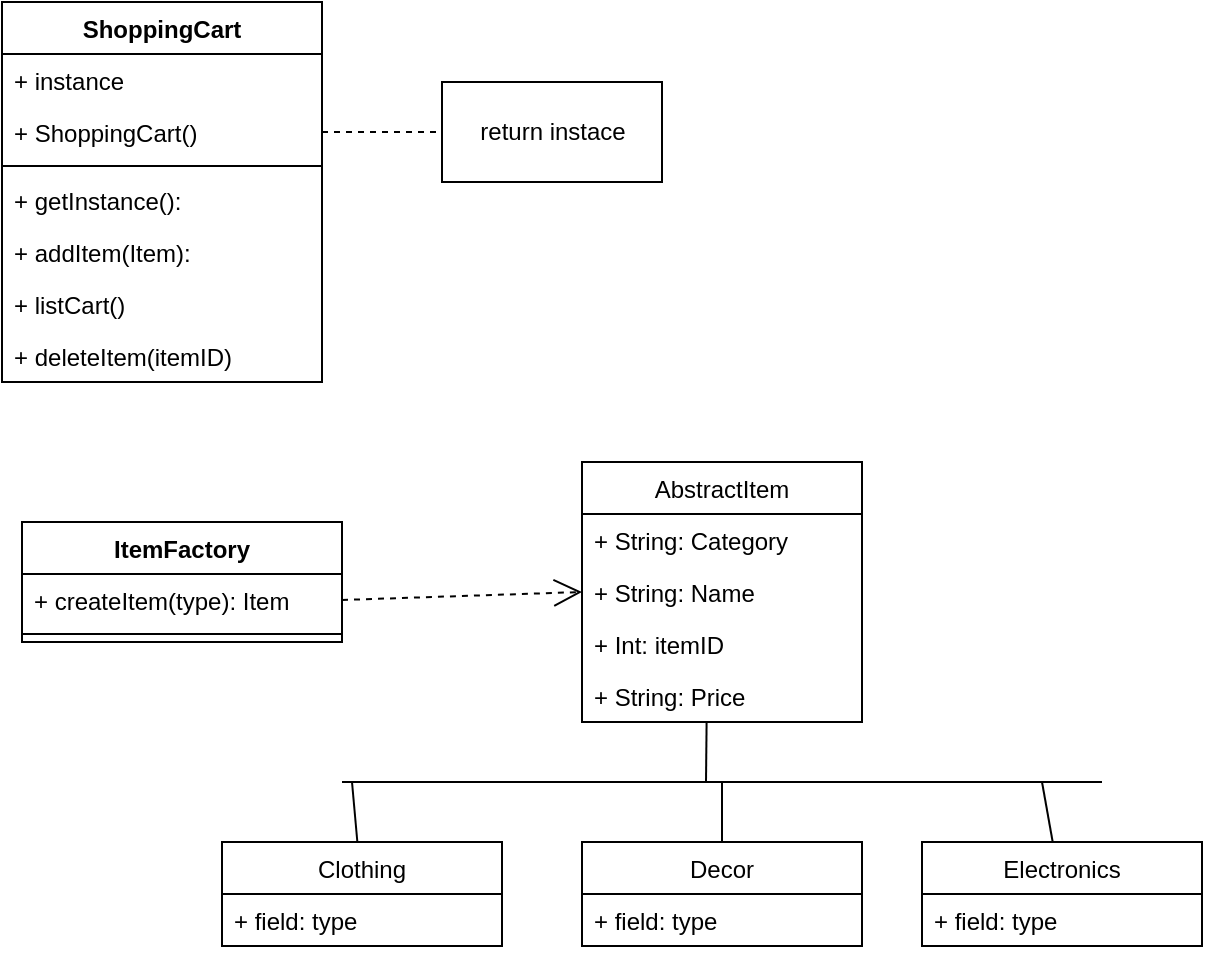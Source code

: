 <mxfile version="13.7.4" type="device"><diagram id="Yf25XbdPwTIY5lXAREQd" name="Page-1"><mxGraphModel dx="1107" dy="499" grid="1" gridSize="10" guides="1" tooltips="1" connect="1" arrows="1" fold="1" page="1" pageScale="1" pageWidth="850" pageHeight="1100" math="0" shadow="0"><root><mxCell id="0"/><mxCell id="1" parent="0"/><mxCell id="TLuwleG1_msLRQkjN-d9-6" value="return instace" style="html=1;" vertex="1" parent="1"><mxGeometry x="430" y="90" width="110" height="50" as="geometry"/></mxCell><mxCell id="TLuwleG1_msLRQkjN-d9-7" value="" style="endArrow=none;dashed=1;html=1;exitX=1;exitY=0.5;exitDx=0;exitDy=0;entryX=0;entryY=0.5;entryDx=0;entryDy=0;" edge="1" parent="1" source="TLuwleG1_msLRQkjN-d9-5" target="TLuwleG1_msLRQkjN-d9-6"><mxGeometry width="50" height="50" relative="1" as="geometry"><mxPoint x="400" y="80" as="sourcePoint"/><mxPoint x="450" y="30" as="targetPoint"/></mxGeometry></mxCell><mxCell id="TLuwleG1_msLRQkjN-d9-16" value="" style="endArrow=open;endSize=12;dashed=1;html=1;exitX=1;exitY=0.5;exitDx=0;exitDy=0;entryX=0;entryY=0.5;entryDx=0;entryDy=0;" edge="1" parent="1" source="TLuwleG1_msLRQkjN-d9-9" target="TLuwleG1_msLRQkjN-d9-14"><mxGeometry width="160" relative="1" as="geometry"><mxPoint x="380" y="255" as="sourcePoint"/><mxPoint x="540" y="255" as="targetPoint"/></mxGeometry></mxCell><mxCell id="TLuwleG1_msLRQkjN-d9-17" value="Clothing" style="swimlane;fontStyle=0;childLayout=stackLayout;horizontal=1;startSize=26;fillColor=none;horizontalStack=0;resizeParent=1;resizeParentMax=0;resizeLast=0;collapsible=1;marginBottom=0;" vertex="1" parent="1"><mxGeometry x="320" y="470" width="140" height="52" as="geometry"/></mxCell><mxCell id="TLuwleG1_msLRQkjN-d9-18" value="+ field: type" style="text;strokeColor=none;fillColor=none;align=left;verticalAlign=top;spacingLeft=4;spacingRight=4;overflow=hidden;rotatable=0;points=[[0,0.5],[1,0.5]];portConstraint=eastwest;" vertex="1" parent="TLuwleG1_msLRQkjN-d9-17"><mxGeometry y="26" width="140" height="26" as="geometry"/></mxCell><mxCell id="TLuwleG1_msLRQkjN-d9-21" value="Decor" style="swimlane;fontStyle=0;childLayout=stackLayout;horizontal=1;startSize=26;fillColor=none;horizontalStack=0;resizeParent=1;resizeParentMax=0;resizeLast=0;collapsible=1;marginBottom=0;" vertex="1" parent="1"><mxGeometry x="500" y="470" width="140" height="52" as="geometry"/></mxCell><mxCell id="TLuwleG1_msLRQkjN-d9-22" value="+ field: type" style="text;strokeColor=none;fillColor=none;align=left;verticalAlign=top;spacingLeft=4;spacingRight=4;overflow=hidden;rotatable=0;points=[[0,0.5],[1,0.5]];portConstraint=eastwest;" vertex="1" parent="TLuwleG1_msLRQkjN-d9-21"><mxGeometry y="26" width="140" height="26" as="geometry"/></mxCell><mxCell id="TLuwleG1_msLRQkjN-d9-23" value="Electronics" style="swimlane;fontStyle=0;childLayout=stackLayout;horizontal=1;startSize=26;fillColor=none;horizontalStack=0;resizeParent=1;resizeParentMax=0;resizeLast=0;collapsible=1;marginBottom=0;" vertex="1" parent="1"><mxGeometry x="670" y="470" width="140" height="52" as="geometry"/></mxCell><mxCell id="TLuwleG1_msLRQkjN-d9-24" value="+ field: type" style="text;strokeColor=none;fillColor=none;align=left;verticalAlign=top;spacingLeft=4;spacingRight=4;overflow=hidden;rotatable=0;points=[[0,0.5],[1,0.5]];portConstraint=eastwest;" vertex="1" parent="TLuwleG1_msLRQkjN-d9-23"><mxGeometry y="26" width="140" height="26" as="geometry"/></mxCell><mxCell id="TLuwleG1_msLRQkjN-d9-25" value="" style="endArrow=none;html=1;" edge="1" parent="1"><mxGeometry width="50" height="50" relative="1" as="geometry"><mxPoint x="380" y="440" as="sourcePoint"/><mxPoint x="760" y="440" as="targetPoint"/></mxGeometry></mxCell><mxCell id="TLuwleG1_msLRQkjN-d9-26" value="" style="endArrow=none;html=1;" edge="1" parent="1" source="TLuwleG1_msLRQkjN-d9-17"><mxGeometry width="50" height="50" relative="1" as="geometry"><mxPoint x="230" y="580" as="sourcePoint"/><mxPoint x="385" y="440" as="targetPoint"/></mxGeometry></mxCell><mxCell id="TLuwleG1_msLRQkjN-d9-27" value="" style="endArrow=none;html=1;exitX=0.5;exitY=0;exitDx=0;exitDy=0;" edge="1" parent="1" source="TLuwleG1_msLRQkjN-d9-21"><mxGeometry width="50" height="50" relative="1" as="geometry"><mxPoint x="397.679" y="480" as="sourcePoint"/><mxPoint x="570" y="440" as="targetPoint"/></mxGeometry></mxCell><mxCell id="TLuwleG1_msLRQkjN-d9-28" value="" style="endArrow=none;html=1;" edge="1" parent="1" source="TLuwleG1_msLRQkjN-d9-23"><mxGeometry width="50" height="50" relative="1" as="geometry"><mxPoint x="407.679" y="490" as="sourcePoint"/><mxPoint x="730" y="440" as="targetPoint"/></mxGeometry></mxCell><mxCell id="TLuwleG1_msLRQkjN-d9-29" value="" style="endArrow=none;html=1;entryX=0.445;entryY=1.005;entryDx=0;entryDy=0;entryPerimeter=0;" edge="1" parent="1" target="TLuwleG1_msLRQkjN-d9-15"><mxGeometry width="50" height="50" relative="1" as="geometry"><mxPoint x="562" y="440" as="sourcePoint"/><mxPoint x="415" y="470" as="targetPoint"/></mxGeometry></mxCell><mxCell id="TLuwleG1_msLRQkjN-d9-1" value="ShoppingCart" style="swimlane;fontStyle=1;align=center;verticalAlign=top;childLayout=stackLayout;horizontal=1;startSize=26;horizontalStack=0;resizeParent=1;resizeParentMax=0;resizeLast=0;collapsible=1;marginBottom=0;" vertex="1" parent="1"><mxGeometry x="210" y="50" width="160" height="190" as="geometry"/></mxCell><mxCell id="TLuwleG1_msLRQkjN-d9-2" value="+ instance" style="text;strokeColor=none;fillColor=none;align=left;verticalAlign=top;spacingLeft=4;spacingRight=4;overflow=hidden;rotatable=0;points=[[0,0.5],[1,0.5]];portConstraint=eastwest;" vertex="1" parent="TLuwleG1_msLRQkjN-d9-1"><mxGeometry y="26" width="160" height="26" as="geometry"/></mxCell><mxCell id="TLuwleG1_msLRQkjN-d9-5" value="+ ShoppingCart()" style="text;strokeColor=none;fillColor=none;align=left;verticalAlign=top;spacingLeft=4;spacingRight=4;overflow=hidden;rotatable=0;points=[[0,0.5],[1,0.5]];portConstraint=eastwest;" vertex="1" parent="TLuwleG1_msLRQkjN-d9-1"><mxGeometry y="52" width="160" height="26" as="geometry"/></mxCell><mxCell id="TLuwleG1_msLRQkjN-d9-3" value="" style="line;strokeWidth=1;fillColor=none;align=left;verticalAlign=middle;spacingTop=-1;spacingLeft=3;spacingRight=3;rotatable=0;labelPosition=right;points=[];portConstraint=eastwest;" vertex="1" parent="TLuwleG1_msLRQkjN-d9-1"><mxGeometry y="78" width="160" height="8" as="geometry"/></mxCell><mxCell id="TLuwleG1_msLRQkjN-d9-4" value="+ getInstance():" style="text;strokeColor=none;fillColor=none;align=left;verticalAlign=top;spacingLeft=4;spacingRight=4;overflow=hidden;rotatable=0;points=[[0,0.5],[1,0.5]];portConstraint=eastwest;" vertex="1" parent="TLuwleG1_msLRQkjN-d9-1"><mxGeometry y="86" width="160" height="26" as="geometry"/></mxCell><mxCell id="TLuwleG1_msLRQkjN-d9-30" value="+ addItem(Item):" style="text;strokeColor=none;fillColor=none;align=left;verticalAlign=top;spacingLeft=4;spacingRight=4;overflow=hidden;rotatable=0;points=[[0,0.5],[1,0.5]];portConstraint=eastwest;" vertex="1" parent="TLuwleG1_msLRQkjN-d9-1"><mxGeometry y="112" width="160" height="26" as="geometry"/></mxCell><mxCell id="TLuwleG1_msLRQkjN-d9-32" value="+ listCart()" style="text;strokeColor=none;fillColor=none;align=left;verticalAlign=top;spacingLeft=4;spacingRight=4;overflow=hidden;rotatable=0;points=[[0,0.5],[1,0.5]];portConstraint=eastwest;" vertex="1" parent="TLuwleG1_msLRQkjN-d9-1"><mxGeometry y="138" width="160" height="26" as="geometry"/></mxCell><mxCell id="TLuwleG1_msLRQkjN-d9-31" value="+ deleteItem(itemID)" style="text;strokeColor=none;fillColor=none;align=left;verticalAlign=top;spacingLeft=4;spacingRight=4;overflow=hidden;rotatable=0;points=[[0,0.5],[1,0.5]];portConstraint=eastwest;" vertex="1" parent="TLuwleG1_msLRQkjN-d9-1"><mxGeometry y="164" width="160" height="26" as="geometry"/></mxCell><mxCell id="TLuwleG1_msLRQkjN-d9-12" value="AbstractItem" style="swimlane;fontStyle=0;childLayout=stackLayout;horizontal=1;startSize=26;fillColor=none;horizontalStack=0;resizeParent=1;resizeParentMax=0;resizeLast=0;collapsible=1;marginBottom=0;" vertex="1" parent="1"><mxGeometry x="500" y="280" width="140" height="130" as="geometry"/></mxCell><mxCell id="TLuwleG1_msLRQkjN-d9-13" value="+ String: Category" style="text;strokeColor=none;fillColor=none;align=left;verticalAlign=top;spacingLeft=4;spacingRight=4;overflow=hidden;rotatable=0;points=[[0,0.5],[1,0.5]];portConstraint=eastwest;" vertex="1" parent="TLuwleG1_msLRQkjN-d9-12"><mxGeometry y="26" width="140" height="26" as="geometry"/></mxCell><mxCell id="TLuwleG1_msLRQkjN-d9-14" value="+ String: Name" style="text;strokeColor=none;fillColor=none;align=left;verticalAlign=top;spacingLeft=4;spacingRight=4;overflow=hidden;rotatable=0;points=[[0,0.5],[1,0.5]];portConstraint=eastwest;" vertex="1" parent="TLuwleG1_msLRQkjN-d9-12"><mxGeometry y="52" width="140" height="26" as="geometry"/></mxCell><mxCell id="TLuwleG1_msLRQkjN-d9-33" value="+ Int: itemID" style="text;strokeColor=none;fillColor=none;align=left;verticalAlign=top;spacingLeft=4;spacingRight=4;overflow=hidden;rotatable=0;points=[[0,0.5],[1,0.5]];portConstraint=eastwest;" vertex="1" parent="TLuwleG1_msLRQkjN-d9-12"><mxGeometry y="78" width="140" height="26" as="geometry"/></mxCell><mxCell id="TLuwleG1_msLRQkjN-d9-15" value="+ String: Price" style="text;strokeColor=none;fillColor=none;align=left;verticalAlign=top;spacingLeft=4;spacingRight=4;overflow=hidden;rotatable=0;points=[[0,0.5],[1,0.5]];portConstraint=eastwest;" vertex="1" parent="TLuwleG1_msLRQkjN-d9-12"><mxGeometry y="104" width="140" height="26" as="geometry"/></mxCell><mxCell id="TLuwleG1_msLRQkjN-d9-8" value="ItemFactory" style="swimlane;fontStyle=1;align=center;verticalAlign=top;childLayout=stackLayout;horizontal=1;startSize=26;horizontalStack=0;resizeParent=1;resizeParentMax=0;resizeLast=0;collapsible=1;marginBottom=0;" vertex="1" parent="1"><mxGeometry x="220" y="310" width="160" height="60" as="geometry"/></mxCell><mxCell id="TLuwleG1_msLRQkjN-d9-9" value="+ createItem(type): Item" style="text;strokeColor=none;fillColor=none;align=left;verticalAlign=top;spacingLeft=4;spacingRight=4;overflow=hidden;rotatable=0;points=[[0,0.5],[1,0.5]];portConstraint=eastwest;" vertex="1" parent="TLuwleG1_msLRQkjN-d9-8"><mxGeometry y="26" width="160" height="26" as="geometry"/></mxCell><mxCell id="TLuwleG1_msLRQkjN-d9-10" value="" style="line;strokeWidth=1;fillColor=none;align=left;verticalAlign=middle;spacingTop=-1;spacingLeft=3;spacingRight=3;rotatable=0;labelPosition=right;points=[];portConstraint=eastwest;" vertex="1" parent="TLuwleG1_msLRQkjN-d9-8"><mxGeometry y="52" width="160" height="8" as="geometry"/></mxCell></root></mxGraphModel></diagram></mxfile>